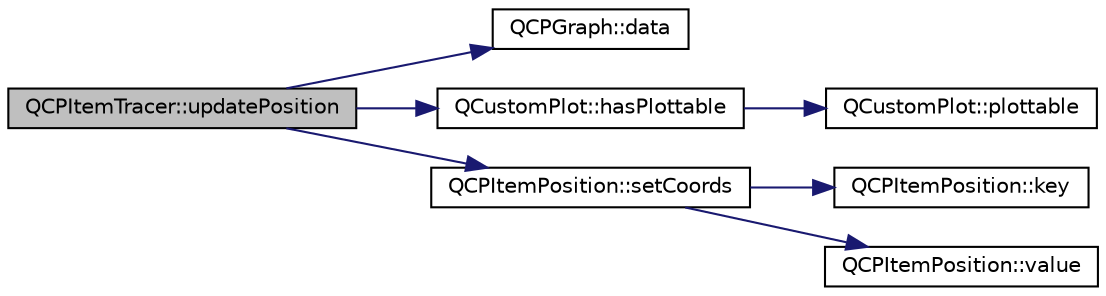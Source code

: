 digraph "QCPItemTracer::updatePosition"
{
 // LATEX_PDF_SIZE
  edge [fontname="Helvetica",fontsize="10",labelfontname="Helvetica",labelfontsize="10"];
  node [fontname="Helvetica",fontsize="10",shape=record];
  rankdir="LR";
  Node1 [label="QCPItemTracer::updatePosition",height=0.2,width=0.4,color="black", fillcolor="grey75", style="filled", fontcolor="black",tooltip=" "];
  Node1 -> Node2 [color="midnightblue",fontsize="10",style="solid",fontname="Helvetica"];
  Node2 [label="QCPGraph::data",height=0.2,width=0.4,color="black", fillcolor="white", style="filled",URL="$classQCPGraph.html#a141aa31a1f19bbd0ce60f55eaeb9ea60",tooltip=" "];
  Node1 -> Node3 [color="midnightblue",fontsize="10",style="solid",fontname="Helvetica"];
  Node3 [label="QCustomPlot::hasPlottable",height=0.2,width=0.4,color="black", fillcolor="white", style="filled",URL="$classQCustomPlot.html#a72cefbfbb9e699940e37be605bd9c51e",tooltip=" "];
  Node3 -> Node4 [color="midnightblue",fontsize="10",style="solid",fontname="Helvetica"];
  Node4 [label="QCustomPlot::plottable",height=0.2,width=0.4,color="black", fillcolor="white", style="filled",URL="$classQCustomPlot.html#adea38bdc660da9412ba69fb939031567",tooltip=" "];
  Node1 -> Node5 [color="midnightblue",fontsize="10",style="solid",fontname="Helvetica"];
  Node5 [label="QCPItemPosition::setCoords",height=0.2,width=0.4,color="black", fillcolor="white", style="filled",URL="$classQCPItemPosition.html#aa988ba4e87ab684c9021017dcaba945f",tooltip=" "];
  Node5 -> Node6 [color="midnightblue",fontsize="10",style="solid",fontname="Helvetica"];
  Node6 [label="QCPItemPosition::key",height=0.2,width=0.4,color="black", fillcolor="white", style="filled",URL="$classQCPItemPosition.html#a6fc519f1b73722a8d0cff7d4d647407e",tooltip=" "];
  Node5 -> Node7 [color="midnightblue",fontsize="10",style="solid",fontname="Helvetica"];
  Node7 [label="QCPItemPosition::value",height=0.2,width=0.4,color="black", fillcolor="white", style="filled",URL="$classQCPItemPosition.html#acfcf86f840a7366a4299bff593d5d636",tooltip=" "];
}
